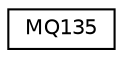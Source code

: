 digraph "Graphical Class Hierarchy"
{
  edge [fontname="Helvetica",fontsize="10",labelfontname="Helvetica",labelfontsize="10"];
  node [fontname="Helvetica",fontsize="10",shape=record];
  rankdir="LR";
  Node1 [label="MQ135",height=0.2,width=0.4,color="black", fillcolor="white", style="filled",URL="$class_m_q135.html"];
}
